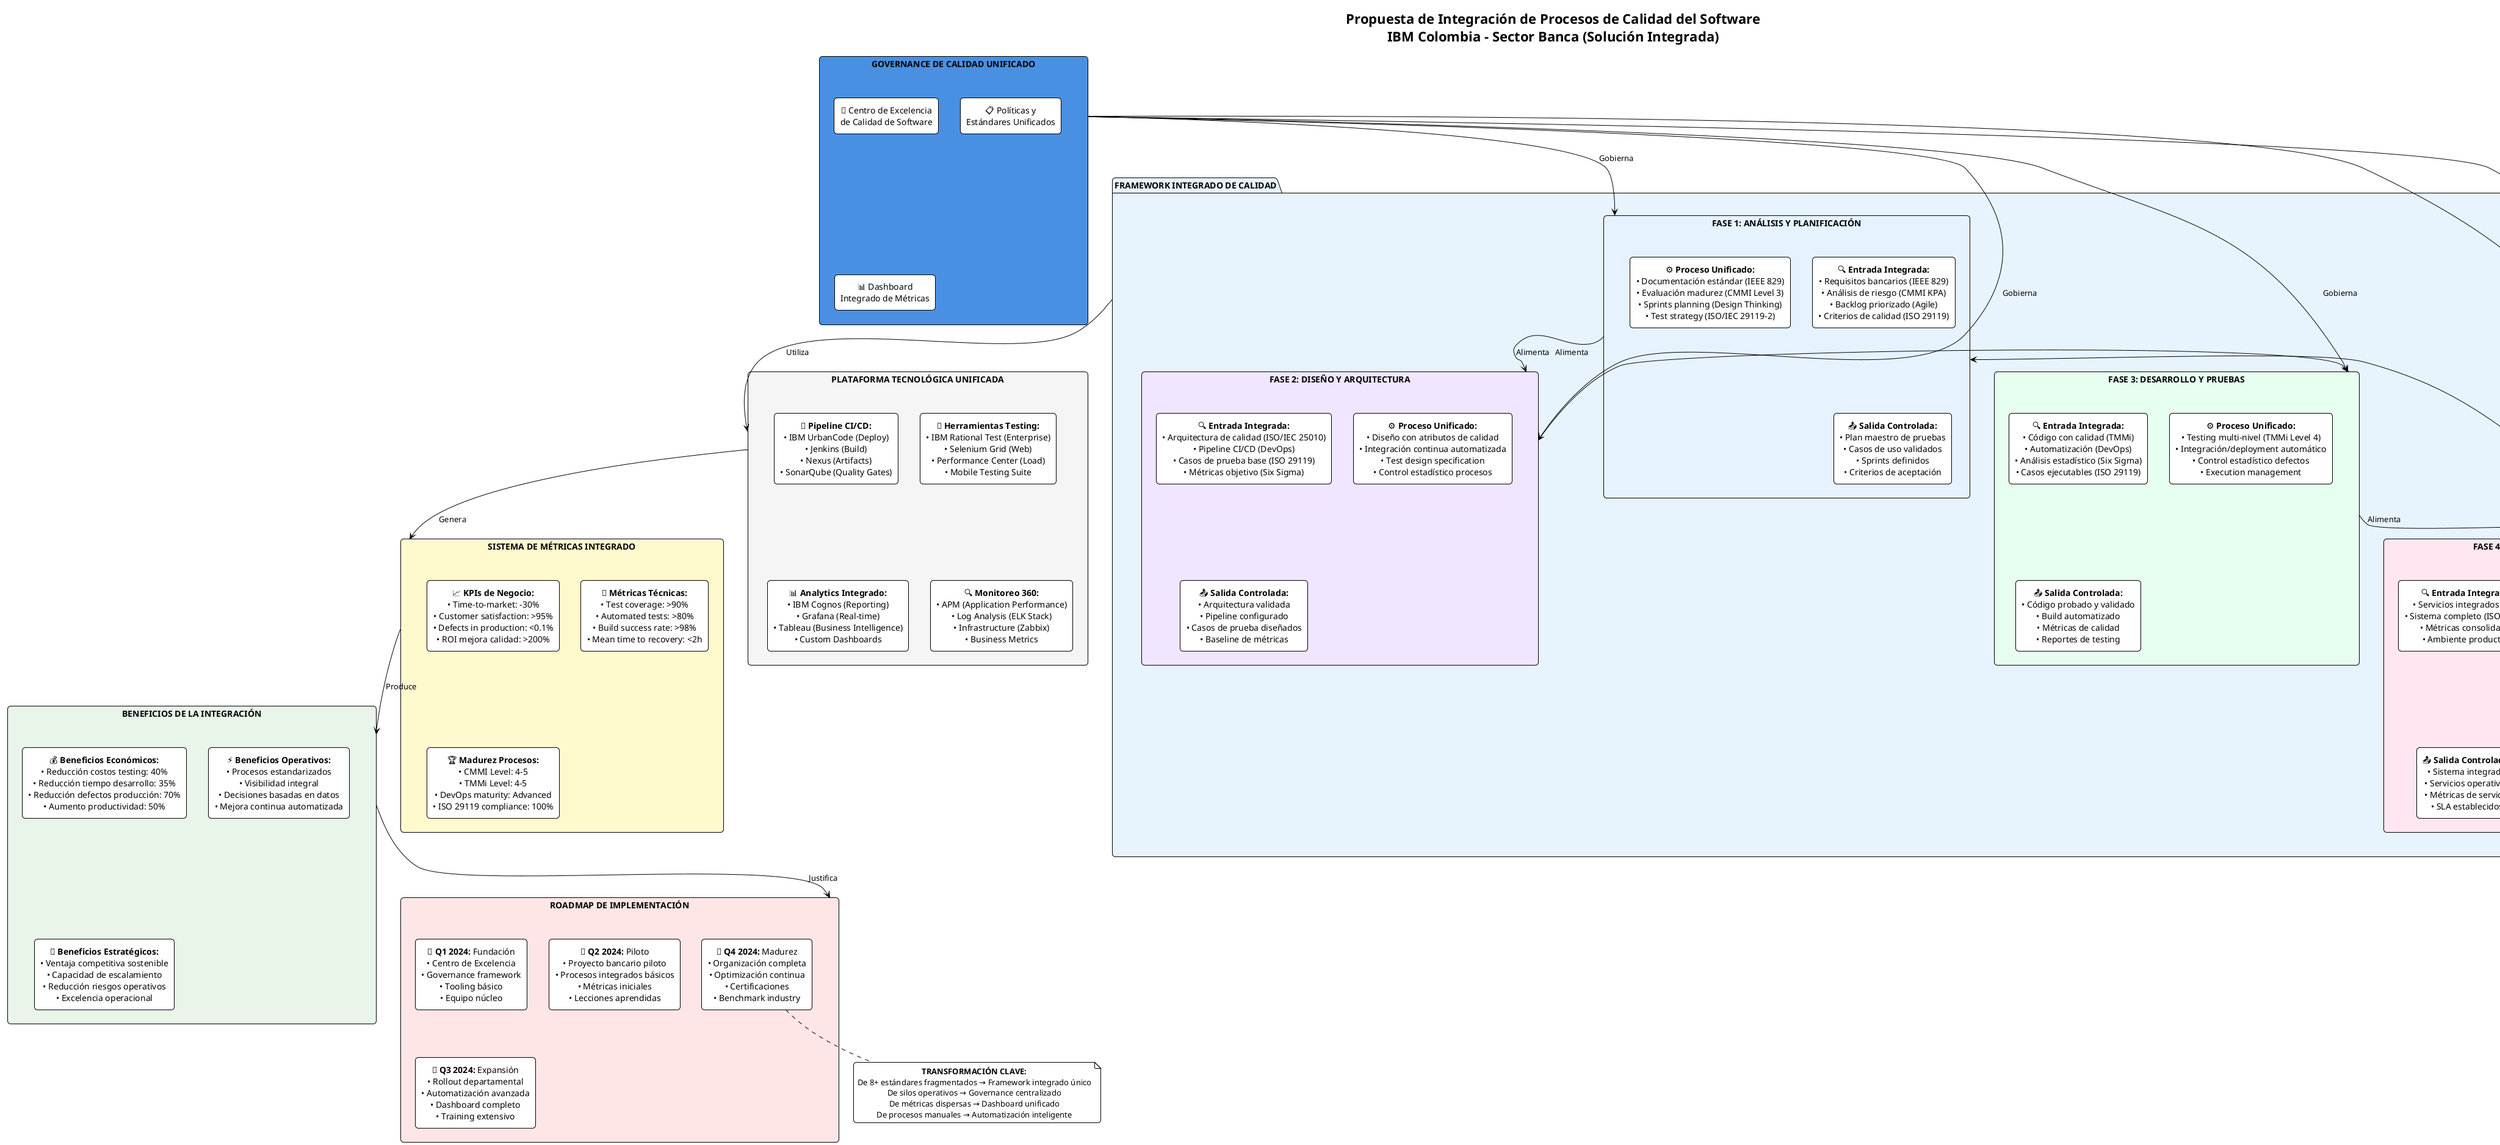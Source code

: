 @startuml IBM_Colombia_Solucion_Integrada
!theme plain
title Propuesta de Integración de Procesos de Calidad del Software\nIBM Colombia - Sector Banca (Solución Integrada)

skinparam backgroundColor #FFFFFF
skinparam defaultTextAlignment center
skinparam roundcorner 10

' === GOVERNANCE UNIFICADO ===
rectangle "**GOVERNANCE DE CALIDAD UNIFICADO**" as governance #4A90E2 {
    rectangle "🎯 Centro de Excelencia\nde Calidad de Software" as coe #ffffff
    rectangle "📋 Políticas y\nEstándares Unificados" as politicas #ffffff
    rectangle "📊 Dashboard\nIntegrado de Métricas" as dashboard_unified #ffffff
}

' === FRAMEWORK INTEGRADO POR FASES ===
package "FRAMEWORK INTEGRADO DE CALIDAD" as framework #E8F4FD {
    
    ' FASE 1: ANÁLISIS Y PLANIFICACIÓN
    rectangle "**FASE 1: ANÁLISIS Y PLANIFICACIÓN**" as fase1 #E6F3FF {
        rectangle "🔍 **Entrada Integrada:**\n• Requisitos bancarios (IEEE 829)\n• Análisis de riesgo (CMMI KPA)\n• Backlog priorizado (Agile)\n• Criterios de calidad (ISO 29119)" as entrada1
        
        rectangle "⚙️ **Proceso Unificado:**\n• Documentación estándar (IEEE 829)\n• Evaluación madurez (CMMI Level 3)\n• Sprints planning (Design Thinking)\n• Test strategy (ISO/IEC 29119-2)" as proceso1
        
        rectangle "📤 **Salida Controlada:**\n• Plan maestro de pruebas\n• Casos de uso validados\n• Sprints definidos\n• Criterios de aceptación" as salida1
    }
    
    ' FASE 2: DISEÑO Y ARQUITECTURA
    rectangle "**FASE 2: DISEÑO Y ARQUITECTURA**" as fase2 #F0E6FF {
        rectangle "🔍 **Entrada Integrada:**\n• Arquitectura de calidad (ISO/IEC 25010)\n• Pipeline CI/CD (DevOps)\n• Casos de prueba base (ISO 29119)\n• Métricas objetivo (Six Sigma)" as entrada2
        
        rectangle "⚙️ **Proceso Unificado:**\n• Diseño con atributos de calidad\n• Integración continua automatizada\n• Test design specification\n• Control estadístico procesos" as proceso2
        
        rectangle "📤 **Salida Controlada:**\n• Arquitectura validada\n• Pipeline configurado\n• Casos de prueba diseñados\n• Baseline de métricas" as salida2
    }
    
    ' FASE 3: DESARROLLO Y PRUEBAS
    rectangle "**FASE 3: DESARROLLO Y PRUEBAS**" as fase3 #E6FFF0 {
        rectangle "🔍 **Entrada Integrada:**\n• Código con calidad (TMMi)\n• Automatización (DevOps)\n• Análisis estadístico (Six Sigma)\n• Casos ejecutables (ISO 29119)" as entrada3
        
        rectangle "⚙️ **Proceso Unificado:**\n• Testing multi-nivel (TMMi Level 4)\n• Integración/deployment automático\n• Control estadístico defectos\n• Execution management" as proceso3
        
        rectangle "📤 **Salida Controlada:**\n• Código probado y validado\n• Build automatizado\n• Métricas de calidad\n• Reportes de testing" as salida3
    }
    
    ' FASE 4: INTEGRACIÓN Y SERVICIOS
    rectangle "**FASE 4: INTEGRACIÓN Y SERVICIOS**" as fase4 #FFE6F0 {
        rectangle "🔍 **Entrada Integrada:**\n• Servicios integrados (ITIL)\n• Sistema completo (ISO 29119)\n• Métricas consolidadas\n• Ambiente productivo" as entrada4
        
        rectangle "⚙️ **Proceso Unificado:**\n• Gestión de servicios de TI\n• System/acceptance testing\n• Monitoreo consolidado\n• Service level management" as proceso4
        
        rectangle "📤 **Salida Controlada:**\n• Sistema integrado\n• Servicios operativos\n• Métricas de servicio\n• SLA establecidos" as salida4
    }
    
    ' FASE 5: DESPLIEGUE Y OPERACIÓN
    rectangle "**FASE 5: DESPLIEGUE Y OPERACIÓN**" as fase5 #F0FFE6 {
        rectangle "🔍 **Entrada Integrada:**\n• Release management (ITIL)\n• Evaluación continua (SPICE)\n• Métricas operativas\n• Feedback del negocio" as entrada5
        
        rectangle "⚙️ **Proceso Unificado:**\n• Deployment controlado\n• Process assessment proactivo\n• Monitoreo 24/7\n• Mejora continua" as proceso5
        
        rectangle "📤 **Salida Controlada:**\n• Sistema en producción\n• Procesos optimizados\n• Métricas operativas\n• Lecciones aprendidas" as salida5
    }
}

' === HERRAMIENTAS Y PLATAFORMAS INTEGRADAS ===
rectangle "**PLATAFORMA TECNOLÓGICA UNIFICADA**" as plataforma #F5F5F5 {
    rectangle "🔧 **Herramientas Testing:**\n• IBM Rational Test (Enterprise)\n• Selenium Grid (Web)\n• Performance Center (Load)\n• Mobile Testing Suite" as tools_testing
    
    rectangle "🚀 **Pipeline CI/CD:**\n• IBM UrbanCode (Deploy)\n• Jenkins (Build)\n• Nexus (Artifacts)\n• SonarQube (Quality Gates)" as tools_cicd
    
    rectangle "📊 **Analytics Integrado:**\n• IBM Cognos (Reporting)\n• Grafana (Real-time)\n• Tableau (Business Intelligence)\n• Custom Dashboards" as tools_analytics
    
    rectangle "🔍 **Monitoreo 360:**\n• APM (Application Performance)\n• Log Analysis (ELK Stack)\n• Infrastructure (Zabbix)\n• Business Metrics" as tools_monitoring
}

' === MÉTRICAS INTEGRADAS ===
rectangle "**SISTEMA DE MÉTRICAS INTEGRADO**" as metricas #FFFACD {
    rectangle "📈 **KPIs de Negocio:**\n• Time-to-market: -30%\n• Customer satisfaction: >95%\n• Defects in production: <0.1%\n• ROI mejora calidad: >200%" as kpis_negocio
    
    rectangle "🔬 **Métricas Técnicas:**\n• Test coverage: >90%\n• Automated tests: >80%\n• Build success rate: >98%\n• Mean time to recovery: <2h" as kpis_tecnicas
    
    rectangle "🏆 **Madurez Procesos:**\n• CMMI Level: 4-5\n• TMMi Level: 4-5\n• DevOps maturity: Advanced\n• ISO 29119 compliance: 100%" as kpis_madurez
}

' === BENEFICIOS ESPERADOS ===
rectangle "**BENEFICIOS DE LA INTEGRACIÓN**" as beneficios #E8F5E8 {
    rectangle "💰 **Beneficios Económicos:**\n• Reducción costos testing: 40%\n• Reducción tiempo desarrollo: 35%\n• Reducción defectos producción: 70%\n• Aumento productividad: 50%" as ben_economicos
    
    rectangle "⚡ **Beneficios Operativos:**\n• Procesos estandarizados\n• Visibilidad integral\n• Decisiones basadas en datos\n• Mejora continua automatizada" as ben_operativos
    
    rectangle "🎯 **Beneficios Estratégicos:**\n• Ventaja competitiva sostenible\n• Capacidad de escalamiento\n• Reducción riesgos operativos\n• Excelencia operacional" as ben_estrategicos
}

' === ROADMAP DE IMPLEMENTACIÓN ===
rectangle "**ROADMAP DE IMPLEMENTACIÓN**" as roadmap #FFE6E6 {
    rectangle "📅 **Q1 2024:** Fundación\n• Centro de Excelencia\n• Governance framework\n• Tooling básico\n• Equipo núcleo" as q1
    
    rectangle "📅 **Q2 2024:** Piloto\n• Proyecto bancario piloto\n• Procesos integrados básicos\n• Métricas iniciales\n• Lecciones aprendidas" as q2
    
    rectangle "📅 **Q3 2024:** Expansión\n• Rollout departamental\n• Automatización avanzada\n• Dashboard completo\n• Training extensivo" as q3
    
    rectangle "📅 **Q4 2024:** Madurez\n• Organización completa\n• Optimización continua\n• Certificaciones\n• Benchmark industry" as q4
}

' === CONEXIONES DEL FLUJO ===
governance --> fase1 : "Gobierna"
governance --> fase2 : "Gobierna"
governance --> fase3 : "Gobierna"
governance --> fase4 : "Gobierna"
governance --> fase5 : "Gobierna"

fase1 --> fase2 : "Alimenta"
fase2 --> fase3 : "Alimenta"
fase3 --> fase4 : "Alimenta"
fase4 --> fase5 : "Alimenta"
fase5 --> fase1 : "Retroalimenta"

framework --> plataforma : "Utiliza"
plataforma --> metricas : "Genera"
metricas --> beneficios : "Produce"
beneficios --> roadmap : "Justifica"

' === NOTA DE TRANSFORMACIÓN ===
note bottom : **TRANSFORMACIÓN CLAVE:**\nDe 8+ estándares fragmentados → Framework integrado único\nDe silos operativos → Governance centralizado\nDe métricas dispersas → Dashboard unificado\nDe procesos manuales → Automatización inteligente

@enduml
